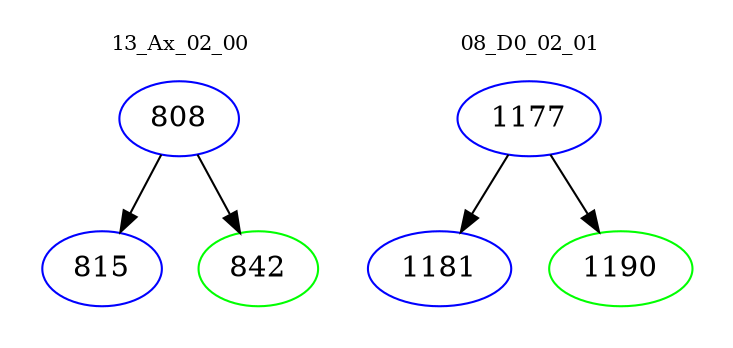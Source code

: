 digraph{
subgraph cluster_0 {
color = white
label = "13_Ax_02_00";
fontsize=10;
T0_808 [label="808", color="blue"]
T0_808 -> T0_815 [color="black"]
T0_815 [label="815", color="blue"]
T0_808 -> T0_842 [color="black"]
T0_842 [label="842", color="green"]
}
subgraph cluster_1 {
color = white
label = "08_D0_02_01";
fontsize=10;
T1_1177 [label="1177", color="blue"]
T1_1177 -> T1_1181 [color="black"]
T1_1181 [label="1181", color="blue"]
T1_1177 -> T1_1190 [color="black"]
T1_1190 [label="1190", color="green"]
}
}
